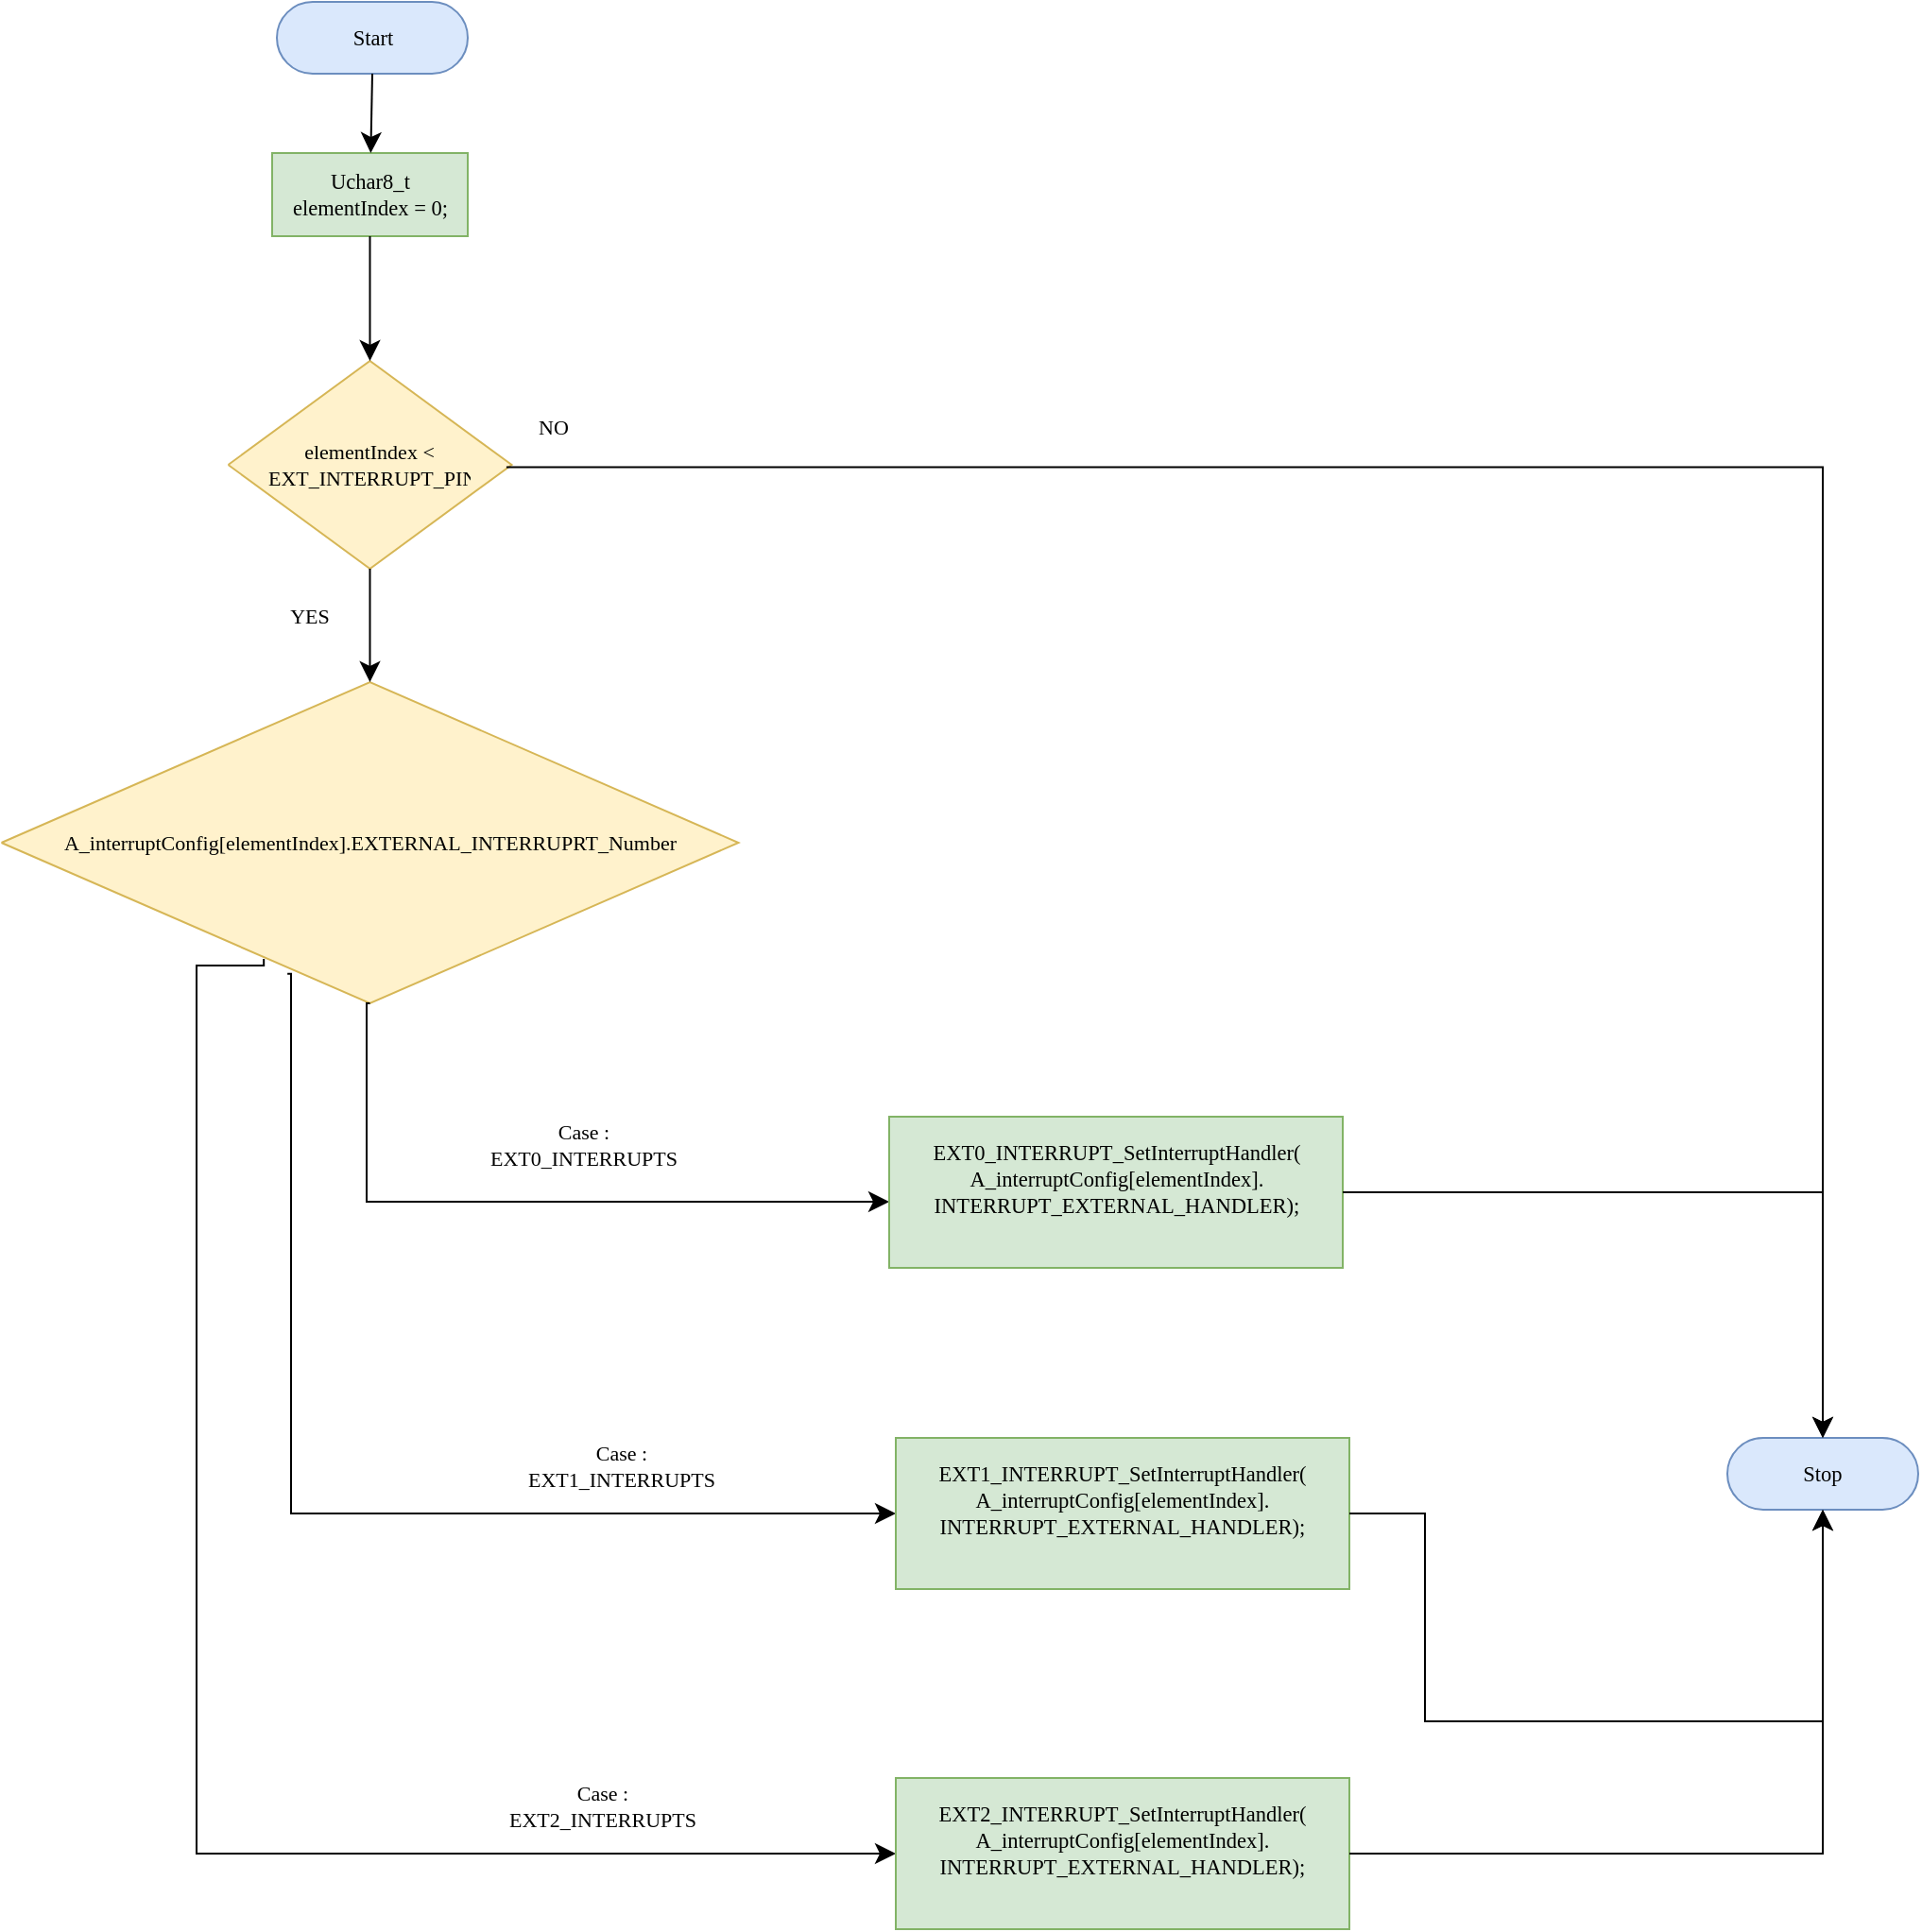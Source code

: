 <mxfile version="21.2.8" type="device">
  <diagram name="Page-1" id="fAg2eEmB3Dp930rwD5jx">
    <mxGraphModel dx="1151" dy="673" grid="1" gridSize="10" guides="1" tooltips="1" connect="1" arrows="1" fold="1" page="1" pageScale="1" pageWidth="1169" pageHeight="827" math="0" shadow="0">
      <root>
        <mxCell id="0" />
        <mxCell id="1" parent="0" />
        <UserObject label="&lt;div style=&quot;font-size: 11.27px;&quot;&gt;&lt;font style=&quot;font-size: 11.27px; direction: ltr; letter-spacing: 0px; line-height: 120%; opacity: 1;&quot;&gt;Start&lt;/font&gt;&lt;/div&gt;" Function="EN_DIO_Error_T DIO_init(uint8_t pinNumber, EN_DIO_PORT_T portNumber, EN_DIO_DIRECTION_T direction);" tags="Flowchart" id="2La4QbaB614nvquc-hnZ-1">
          <mxCell style="verticalAlign=middle;align=center;overflow=width;vsdxID=30;fillColor=#dae8fc;shape=stencil(tVLREoIgEPwaHnEQxsl3s/9gEpSJwDko7e+DsEkze2l627vdu5uFRaxyHe8FosR5sCcxqMZ3iO0Rpcp0ApQPCLEasUpaEC3Yi2lS3fOojOhsr3HDmObyMtsVcYqS29Qh5FEfklwrM5OXeUa/yjkcAwfr7TDpiyTfXvjkMR+Vw2A998qaBac5tAKHU1hq3i4oNwjRr9ofvayt/+Rk+yX/4iWA159KpXWKxJx/z0Bopfyw+g4=);strokeColor=#6c8ebf;spacingTop=-1;spacingBottom=-1;spacingLeft=-1;spacingRight=-1;points=[[0.5,1,0],[0.5,0,0],[0,0.5,0],[1,0.5,0]];labelBackgroundColor=none;rounded=1;html=1;whiteSpace=wrap;fontFamily=Calibri;fontSize=11.27;" parent="1" vertex="1">
            <mxGeometry x="152.5" width="101" height="38" as="geometry" />
          </mxCell>
        </UserObject>
        <mxCell id="2La4QbaB614nvquc-hnZ-2" value="&lt;div style=&quot;font-size: 11.27px;&quot;&gt;&lt;font style=&quot;font-size: 11.27px;&quot;&gt;&lt;br style=&quot;font-size: 11.27px;&quot;&gt;&lt;/font&gt;&lt;/div&gt;&lt;div style=&quot;font-size: 11.27px;&quot;&gt;&lt;font style=&quot;font-size: 11.27px;&quot;&gt; Uchar8_t elementIndex = 0;&lt;/font&gt;&lt;/div&gt;&lt;div style=&quot;font-size: 11.27px;&quot;&gt;&lt;br style=&quot;font-size: 11.27px;&quot;&gt;&lt;/div&gt;" style="rounded=0;whiteSpace=wrap;html=1;fontSize=11.27;fillColor=#d5e8d4;strokeColor=#82b366;fontFamily=Calibri;" parent="1" vertex="1">
          <mxGeometry x="150" y="80" width="103.5" height="44" as="geometry" />
        </mxCell>
        <UserObject label="" Function="EN_DIO_Error_T DIO_init(uint8_t pinNumber, EN_DIO_PORT_T portNumber, EN_DIO_DIRECTION_T direction);" tags="Flowchart" id="2La4QbaB614nvquc-hnZ-3">
          <mxCell style="vsdxID=219;fillColor=#fff2cc;shape=stencil(UzV2Ls5ILEhVNTIoLinKz04tz0wpyVA1dlE1MsrMy0gtyiwBslSNXVWNndPyi1LTi/JL81Ig/IJEkEoQKze/DGRCBUSfAUiHkUElhGcK4bpBVOZk5iGpNEVVikeloQHZpsK0YlWLz1QgA+HFtMycHEgIIcujBwlQCBKcxq4A);strokeColor=#d6b656;spacingTop=-1;spacingBottom=-1;spacingLeft=-1;spacingRight=-1;points=[[0,0.5,0],[1,0.5,0],[0.5,0,0],[0.5,1,0]];labelBackgroundColor=none;rounded=1;html=1;whiteSpace=wrap;fontFamily=Calibri;fontSize=11.27;" parent="1" vertex="1">
            <mxGeometry x="126.75" y="190" width="150" height="110" as="geometry" />
          </mxCell>
        </UserObject>
        <mxCell id="2La4QbaB614nvquc-hnZ-4" value="&lt;div style=&quot;font-size: 11px;&quot;&gt;elementIndex &amp;lt; EXT_INTERRUPT_PINS&lt;br style=&quot;font-size: 11px;&quot;&gt;&lt;/div&gt;" style="text;vsdxID=219;fillColor=none;gradientColor=none;strokeColor=none;spacingTop=-1;spacingBottom=-1;spacingLeft=-1;spacingRight=-1;points=[[0,0.5,0],[1,0.5,0],[0.5,0,0],[0.5,1,0]];labelBackgroundColor=none;rounded=1;html=1;whiteSpace=wrap;verticalAlign=middle;align=center;overflow=width;;html=1;fontColor=#000000;fontFamily=Calibri;fontSize=11;" parent="2La4QbaB614nvquc-hnZ-3" vertex="1">
          <mxGeometry x="21.29" y="17.754" width="107.42" height="74.492" as="geometry" />
        </mxCell>
        <UserObject label="" Function="EN_DIO_Error_T DIO_init(uint8_t pinNumber, EN_DIO_PORT_T portNumber, EN_DIO_DIRECTION_T direction);" tags="Flowchart" id="2La4QbaB614nvquc-hnZ-5">
          <mxCell style="vsdxID=219;fillColor=#fff2cc;shape=stencil(UzV2Ls5ILEhVNTIoLinKz04tz0wpyVA1dlE1MsrMy0gtyiwBslSNXVWNndPyi1LTi/JL81Ig/IJEkEoQKze/DGRCBUSfAUiHkUElhGcK4bpBVOZk5iGpNEVVikeloQHZpsK0YlWLz1QgA+HFtMycHEgIIcujBwlQCBKcxq4A);strokeColor=#d6b656;spacingTop=-1;spacingBottom=-1;spacingLeft=-1;spacingRight=-1;points=[[0,0.5,0],[1,0.5,0],[0.5,0,0],[0.5,1,0]];labelBackgroundColor=none;rounded=1;html=1;whiteSpace=wrap;fontFamily=Calibri;fontSize=11.27;" parent="1" vertex="1">
            <mxGeometry x="6.75" y="360" width="390" height="170" as="geometry" />
          </mxCell>
        </UserObject>
        <mxCell id="2La4QbaB614nvquc-hnZ-6" value="&lt;div style=&quot;font-size: 11px;&quot;&gt;A_interruptConfig[elementIndex].EXTERNAL_INTERRUPRT_Number&lt;br style=&quot;font-size: 11px;&quot;&gt;&lt;/div&gt;" style="text;vsdxID=219;fillColor=none;gradientColor=none;strokeColor=none;spacingTop=-1;spacingBottom=-1;spacingLeft=-1;spacingRight=-1;points=[[0,0.5,0],[1,0.5,0],[0.5,0,0],[0.5,1,0]];labelBackgroundColor=none;rounded=1;html=1;whiteSpace=wrap;verticalAlign=middle;align=center;overflow=width;;html=1;fontColor=#000000;fontFamily=Calibri;fontSize=11;" parent="2La4QbaB614nvquc-hnZ-5" vertex="1">
          <mxGeometry x="30.074" y="21.523" width="329.861" height="126.953" as="geometry" />
        </mxCell>
        <mxCell id="2La4QbaB614nvquc-hnZ-9" value="" style="endArrow=classic;html=1;rounded=0;fontSize=11;startSize=8;endSize=8;curved=1;exitX=0.5;exitY=1;exitDx=0;exitDy=0;exitPerimeter=0;fontFamily=Calibri;" parent="1" source="2La4QbaB614nvquc-hnZ-1" target="2La4QbaB614nvquc-hnZ-2" edge="1">
          <mxGeometry width="50" height="50" relative="1" as="geometry">
            <mxPoint x="250" y="210" as="sourcePoint" />
            <mxPoint x="300" y="160" as="targetPoint" />
          </mxGeometry>
        </mxCell>
        <mxCell id="2La4QbaB614nvquc-hnZ-10" value="" style="endArrow=classic;html=1;rounded=0;fontSize=11;startSize=8;endSize=8;curved=1;exitX=0.5;exitY=1;exitDx=0;exitDy=0;entryX=0.5;entryY=0;entryDx=0;entryDy=0;entryPerimeter=0;fontFamily=Calibri;" parent="1" source="2La4QbaB614nvquc-hnZ-2" target="2La4QbaB614nvquc-hnZ-3" edge="1">
          <mxGeometry width="50" height="50" relative="1" as="geometry">
            <mxPoint x="250" y="210" as="sourcePoint" />
            <mxPoint x="300" y="160" as="targetPoint" />
          </mxGeometry>
        </mxCell>
        <mxCell id="2La4QbaB614nvquc-hnZ-11" value="" style="endArrow=classic;html=1;rounded=0;fontSize=11;startSize=8;endSize=8;curved=1;exitX=0.5;exitY=1;exitDx=0;exitDy=0;exitPerimeter=0;entryX=0.5;entryY=0;entryDx=0;entryDy=0;entryPerimeter=0;fontFamily=Calibri;" parent="1" source="2La4QbaB614nvquc-hnZ-3" target="2La4QbaB614nvquc-hnZ-5" edge="1">
          <mxGeometry width="50" height="50" relative="1" as="geometry">
            <mxPoint x="250" y="450" as="sourcePoint" />
            <mxPoint x="300" y="400" as="targetPoint" />
          </mxGeometry>
        </mxCell>
        <mxCell id="2La4QbaB614nvquc-hnZ-12" value="" style="endArrow=classic;html=1;rounded=0;fontSize=11;startSize=8;endSize=8;exitX=0.5;exitY=1;exitDx=0;exitDy=0;exitPerimeter=0;edgeStyle=orthogonalEdgeStyle;fontFamily=Calibri;" parent="1" source="2La4QbaB614nvquc-hnZ-5" target="2La4QbaB614nvquc-hnZ-14" edge="1">
          <mxGeometry width="50" height="50" relative="1" as="geometry">
            <mxPoint x="280" y="570" as="sourcePoint" />
            <mxPoint x="470" y="630" as="targetPoint" />
            <Array as="points">
              <mxPoint x="200" y="530" />
              <mxPoint x="200" y="635" />
            </Array>
          </mxGeometry>
        </mxCell>
        <mxCell id="2La4QbaB614nvquc-hnZ-13" value="Case : EXT0_INTERRUPTS" style="text;html=1;strokeColor=none;fillColor=none;align=center;verticalAlign=middle;whiteSpace=wrap;rounded=0;fontSize=11;fontFamily=Calibri;" parent="1" vertex="1">
          <mxGeometry x="250" y="590" width="130" height="30" as="geometry" />
        </mxCell>
        <mxCell id="2La4QbaB614nvquc-hnZ-14" value="&lt;div style=&quot;font-size: 11.27px;&quot;&gt;&lt;div style=&quot;font-size: 11.27px;&quot;&gt;    EXT0_INTERRUPT_SetInterruptHandler(&lt;/div&gt;&lt;div style=&quot;font-size: 11.27px;&quot;&gt;A_interruptConfig[elementIndex].&lt;/div&gt;&lt;div style=&quot;font-size: 11.27px;&quot;&gt;INTERRUPT_EXTERNAL_HANDLER);&lt;/div&gt;&lt;div style=&quot;font-size: 11.27px;&quot;&gt;&lt;br style=&quot;font-size: 11.27px;&quot;&gt;&lt;/div&gt;&lt;/div&gt;" style="rounded=0;html=1;fontSize=11.27;fillColor=#d5e8d4;strokeColor=#82b366;fontFamily=Calibri;whiteSpace=wrap;" parent="1" vertex="1">
          <mxGeometry x="476.5" y="590" width="240" height="80" as="geometry" />
        </mxCell>
        <mxCell id="2La4QbaB614nvquc-hnZ-21" value="" style="endArrow=classic;html=1;rounded=0;fontSize=11;startSize=8;endSize=8;edgeStyle=orthogonalEdgeStyle;exitX=0.388;exitY=0.908;exitDx=0;exitDy=0;exitPerimeter=0;fontFamily=Calibri;entryX=0;entryY=0.5;entryDx=0;entryDy=0;" parent="1" source="2La4QbaB614nvquc-hnZ-5" target="2La4QbaB614nvquc-hnZ-39" edge="1">
          <mxGeometry width="50" height="50" relative="1" as="geometry">
            <mxPoint x="120" y="760" as="sourcePoint" />
            <mxPoint x="460" y="800" as="targetPoint" />
            <Array as="points">
              <mxPoint x="160" y="514" />
              <mxPoint x="160" y="800" />
            </Array>
          </mxGeometry>
        </mxCell>
        <mxCell id="2La4QbaB614nvquc-hnZ-22" value="Case : EXT1_INTERRUPTS" style="text;html=1;strokeColor=none;fillColor=none;align=center;verticalAlign=middle;whiteSpace=wrap;rounded=0;fontSize=11;fontFamily=Calibri;" parent="1" vertex="1">
          <mxGeometry x="270" y="760" width="130" height="30" as="geometry" />
        </mxCell>
        <mxCell id="2La4QbaB614nvquc-hnZ-28" value="" style="endArrow=classic;html=1;rounded=0;fontSize=11;startSize=8;endSize=8;edgeStyle=orthogonalEdgeStyle;exitX=0.356;exitY=0.862;exitDx=0;exitDy=0;exitPerimeter=0;fontFamily=Calibri;entryX=0;entryY=0.5;entryDx=0;entryDy=0;" parent="1" source="2La4QbaB614nvquc-hnZ-5" target="2La4QbaB614nvquc-hnZ-40" edge="1">
          <mxGeometry width="50" height="50" relative="1" as="geometry">
            <mxPoint x="70" y="900" as="sourcePoint" />
            <mxPoint x="449" y="990" as="targetPoint" />
            <Array as="points">
              <mxPoint x="146" y="510" />
              <mxPoint x="110" y="510" />
              <mxPoint x="110" y="980" />
            </Array>
          </mxGeometry>
        </mxCell>
        <mxCell id="2La4QbaB614nvquc-hnZ-29" value="Case : EXT2_INTERRUPTS" style="text;html=1;strokeColor=none;fillColor=none;align=center;verticalAlign=middle;whiteSpace=wrap;rounded=0;fontSize=11;fontFamily=Calibri;" parent="1" vertex="1">
          <mxGeometry x="260" y="940" width="130" height="30" as="geometry" />
        </mxCell>
        <mxCell id="2La4QbaB614nvquc-hnZ-37" value="NO" style="text;html=1;strokeColor=none;fillColor=none;align=center;verticalAlign=middle;whiteSpace=wrap;rounded=0;fontSize=11;fontFamily=Calibri;" parent="1" vertex="1">
          <mxGeometry x="268.5" y="210" width="60" height="30" as="geometry" />
        </mxCell>
        <mxCell id="2La4QbaB614nvquc-hnZ-38" value="YES" style="text;html=1;strokeColor=none;fillColor=none;align=center;verticalAlign=middle;whiteSpace=wrap;rounded=0;fontSize=11;fontFamily=Calibri;" parent="1" vertex="1">
          <mxGeometry x="140" y="310" width="60" height="30" as="geometry" />
        </mxCell>
        <mxCell id="2La4QbaB614nvquc-hnZ-39" value="&lt;div style=&quot;font-size: 11.27px;&quot;&gt;&lt;div style=&quot;font-size: 11.27px;&quot;&gt;    EXT1_INTERRUPT_SetInterruptHandler(&lt;/div&gt;&lt;div style=&quot;font-size: 11.27px;&quot;&gt;A_interruptConfig[elementIndex].&lt;/div&gt;&lt;div style=&quot;font-size: 11.27px;&quot;&gt;INTERRUPT_EXTERNAL_HANDLER);&lt;/div&gt;&lt;div style=&quot;font-size: 11.27px;&quot;&gt;&lt;br style=&quot;font-size: 11.27px;&quot;&gt;&lt;/div&gt;&lt;/div&gt;" style="rounded=0;html=1;fontSize=11.27;fillColor=#d5e8d4;strokeColor=#82b366;fontFamily=Calibri;whiteSpace=wrap;" parent="1" vertex="1">
          <mxGeometry x="480" y="760" width="240" height="80" as="geometry" />
        </mxCell>
        <mxCell id="2La4QbaB614nvquc-hnZ-40" value="&lt;div style=&quot;font-size: 11.27px;&quot;&gt;&lt;div style=&quot;font-size: 11.27px;&quot;&gt;    EXT2_INTERRUPT_SetInterruptHandler(&lt;/div&gt;&lt;div style=&quot;font-size: 11.27px;&quot;&gt;A_interruptConfig[elementIndex].&lt;/div&gt;&lt;div style=&quot;font-size: 11.27px;&quot;&gt;INTERRUPT_EXTERNAL_HANDLER);&lt;/div&gt;&lt;div style=&quot;font-size: 11.27px;&quot;&gt;&lt;br style=&quot;font-size: 11.27px;&quot;&gt;&lt;/div&gt;&lt;/div&gt;" style="rounded=0;html=1;fontSize=11.27;fillColor=#d5e8d4;strokeColor=#82b366;fontFamily=Calibri;whiteSpace=wrap;" parent="1" vertex="1">
          <mxGeometry x="480" y="940" width="240" height="80" as="geometry" />
        </mxCell>
        <UserObject label="&lt;div style=&quot;font-size: 11.27px;&quot;&gt;&lt;font style=&quot;font-size: 11.27px; direction: ltr; letter-spacing: 0px; line-height: 120%; opacity: 1;&quot;&gt;Stop&lt;/font&gt;&lt;/div&gt;" Function="EN_DIO_Error_T DIO_init(uint8_t pinNumber, EN_DIO_PORT_T portNumber, EN_DIO_DIRECTION_T direction);" tags="Flowchart" id="2La4QbaB614nvquc-hnZ-41">
          <mxCell style="verticalAlign=middle;align=center;overflow=width;vsdxID=30;fillColor=#dae8fc;shape=stencil(tVLREoIgEPwaHnEQxsl3s/9gEpSJwDko7e+DsEkze2l627vdu5uFRaxyHe8FosR5sCcxqMZ3iO0Rpcp0ApQPCLEasUpaEC3Yi2lS3fOojOhsr3HDmObyMtsVcYqS29Qh5FEfklwrM5OXeUa/yjkcAwfr7TDpiyTfXvjkMR+Vw2A998qaBac5tAKHU1hq3i4oNwjRr9ofvayt/+Rk+yX/4iWA159KpXWKxJx/z0Bopfyw+g4=);strokeColor=#6c8ebf;spacingTop=-1;spacingBottom=-1;spacingLeft=-1;spacingRight=-1;points=[[0.5,1,0],[0.5,0,0],[0,0.5,0],[1,0.5,0]];labelBackgroundColor=none;rounded=1;html=1;whiteSpace=wrap;fontFamily=Calibri;fontSize=11.27;" parent="1" vertex="1">
            <mxGeometry x="920" y="760" width="101" height="38" as="geometry" />
          </mxCell>
        </UserObject>
        <mxCell id="2La4QbaB614nvquc-hnZ-42" value="" style="endArrow=classic;html=1;rounded=0;fontSize=11;startSize=8;endSize=8;exitX=0.091;exitY=1.21;exitDx=0;exitDy=0;entryX=0.5;entryY=0;entryDx=0;entryDy=0;entryPerimeter=0;edgeStyle=orthogonalEdgeStyle;exitPerimeter=0;fontFamily=Calibri;" parent="1" source="2La4QbaB614nvquc-hnZ-37" target="2La4QbaB614nvquc-hnZ-41" edge="1">
          <mxGeometry width="50" height="50" relative="1" as="geometry">
            <mxPoint x="630" y="560" as="sourcePoint" />
            <mxPoint x="680" y="510" as="targetPoint" />
            <Array as="points">
              <mxPoint x="971" y="246" />
            </Array>
          </mxGeometry>
        </mxCell>
        <mxCell id="2La4QbaB614nvquc-hnZ-43" value="" style="endArrow=classic;html=1;rounded=0;fontSize=11;startSize=8;endSize=8;exitX=1;exitY=0.5;exitDx=0;exitDy=0;entryX=0.5;entryY=0;entryDx=0;entryDy=0;entryPerimeter=0;edgeStyle=orthogonalEdgeStyle;fontFamily=Calibri;" parent="1" source="2La4QbaB614nvquc-hnZ-14" target="2La4QbaB614nvquc-hnZ-41" edge="1">
          <mxGeometry width="50" height="50" relative="1" as="geometry">
            <mxPoint x="680" y="970" as="sourcePoint" />
            <mxPoint x="730" y="920" as="targetPoint" />
          </mxGeometry>
        </mxCell>
        <mxCell id="2La4QbaB614nvquc-hnZ-44" value="" style="endArrow=classic;html=1;rounded=0;fontSize=11;startSize=8;endSize=8;exitX=1;exitY=0.5;exitDx=0;exitDy=0;entryX=0.5;entryY=1;entryDx=0;entryDy=0;entryPerimeter=0;edgeStyle=orthogonalEdgeStyle;fontFamily=Calibri;" parent="1" source="2La4QbaB614nvquc-hnZ-39" target="2La4QbaB614nvquc-hnZ-41" edge="1">
          <mxGeometry width="50" height="50" relative="1" as="geometry">
            <mxPoint x="680" y="970" as="sourcePoint" />
            <mxPoint x="730" y="920" as="targetPoint" />
            <Array as="points">
              <mxPoint x="760" y="800" />
              <mxPoint x="760" y="910" />
              <mxPoint x="970" y="910" />
            </Array>
          </mxGeometry>
        </mxCell>
        <mxCell id="2La4QbaB614nvquc-hnZ-45" value="" style="endArrow=classic;html=1;rounded=0;fontSize=11;startSize=8;endSize=8;exitX=1;exitY=0.5;exitDx=0;exitDy=0;entryX=0.5;entryY=1;entryDx=0;entryDy=0;entryPerimeter=0;edgeStyle=orthogonalEdgeStyle;fontFamily=Calibri;" parent="1" source="2La4QbaB614nvquc-hnZ-40" target="2La4QbaB614nvquc-hnZ-41" edge="1">
          <mxGeometry width="50" height="50" relative="1" as="geometry">
            <mxPoint x="680" y="970" as="sourcePoint" />
            <mxPoint x="730" y="920" as="targetPoint" />
          </mxGeometry>
        </mxCell>
      </root>
    </mxGraphModel>
  </diagram>
</mxfile>
